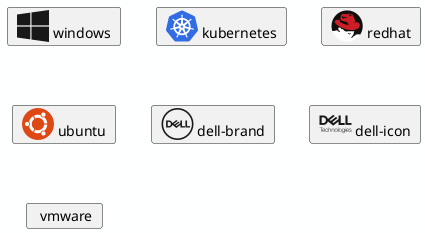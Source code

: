 @startuml
skinparam backgroundcolor #FEFFFF
sprite windows <svg width="32" height="32" viewBox="0 0 32 32">
   <path d="M13.32 15.42v-12.8l-13.32 1.88v10.92zM14.5 15.42h17.5v-15.42l-17.5 2.46zM13.32 16.58h-13.32v10.92l13.32 1.88zM14.5 16.58v12.96l17.5 2.46v-15.42z"></path>
   </svg>
sprite kubernetes <svg width="32" height="32" viewBox="0 0 32 32">
    <path d="M15.9.476a2.14 2.14 0 0 0-.823.218L3.932 6.01c-.582.277-1.005.804-1.15 1.432L.054 19.373c-.13.56-.025 1.147.3 1.627q.057.087.12.168l7.7 9.574c.407.5 1.018.787 1.662.784h12.35c.646.001 1.258-.3 1.664-.793l7.696-9.576c.404-.5.555-1.16.4-1.786L29.2 7.43c-.145-.628-.57-1.155-1.15-1.432L16.923.695A2.14 2.14 0 0 0 15.89.476z" fill="#326ce5"></path>
    <path d="M16.002 4.542c-.384.027-.675.356-.655.74v.188c.018.213.05.424.092.633a6.22 6.22 0 0 1 .066 1.21c-.038.133-.114.253-.218.345l-.015.282c-.405.034-.807.096-1.203.186-1.666.376-3.183 1.24-4.354 2.485l-.24-.17c-.132.04-.274.025-.395-.04a6.22 6.22 0 0 1-.897-.81 5.55 5.55 0 0 0-.437-.465l-.148-.118c-.132-.106-.294-.167-.463-.175a.64.64 0 0 0-.531.236c-.226.317-.152.756.164.983l.138.11a5.55 5.55 0 0 0 .552.323c.354.197.688.428.998.7a.74.74 0 0 1 .133.384l.218.2c-1.177 1.766-1.66 3.905-1.358 6.006l-.28.08c-.073.116-.17.215-.286.288a6.22 6.22 0 0 1-1.194.197 5.57 5.57 0 0 0-.64.05l-.177.04h-.02a.67.67 0 0 0-.387 1.132.67.67 0 0 0 .684.165h.013l.18-.02c.203-.06.403-.134.598-.218.375-.15.764-.265 1.162-.34.138.008.27.055.382.135l.3-.05c.65 2.017 2.016 3.726 3.84 4.803l-.122.255c.056.117.077.247.06.376-.165.382-.367.748-.603 1.092a5.58 5.58 0 0 0-.358.533l-.085.18a.67.67 0 0 0 .65 1.001.67.67 0 0 0 .553-.432l.083-.17c.076-.2.14-.404.192-.61.177-.437.273-.906.515-1.196a.54.54 0 0 1 .286-.14l.15-.273a8.62 8.62 0 0 0 6.146.015l.133.255c.136.02.258.095.34.205.188.358.34.733.456 1.12a5.57 5.57 0 0 0 .194.611l.083.17a.67.67 0 0 0 1.187.131.67.67 0 0 0 .016-.701l-.087-.18a5.55 5.55 0 0 0-.358-.531c-.23-.332-.428-.686-.6-1.057a.52.52 0 0 1 .068-.4 2.29 2.29 0 0 1-.111-.269c1.82-1.085 3.18-2.8 3.823-4.82l.284.05c.102-.093.236-.142.373-.138.397.076.786.2 1.162.34.195.09.395.166.598.23.048.013.118.024.172.037h.013a.67.67 0 0 0 .841-.851.67.67 0 0 0-.544-.446l-.194-.046a5.57 5.57 0 0 0-.64-.05c-.404-.026-.804-.092-1.194-.197-.12-.067-.22-.167-.288-.288l-.27-.08a8.65 8.65 0 0 0-1.386-5.993l.236-.218c-.01-.137.035-.273.124-.378.307-.264.64-.497.99-.696a5.57 5.57 0 0 0 .552-.323l.146-.118a.67.67 0 0 0-.133-1.202.67.67 0 0 0-.696.161l-.148.118a5.57 5.57 0 0 0-.437.465c-.264.302-.556.577-.873.823a.74.74 0 0 1-.404.044l-.253.18c-1.46-1.53-3.427-2.48-5.535-2.67 0-.1-.013-.25-.015-.297-.113-.078-.192-.197-.218-.332a6.23 6.23 0 0 1 .076-1.207c.043-.21.073-.42.092-.633v-.2c.02-.384-.27-.713-.655-.74zm-.834 5.166l-.2 3.493h-.015c-.01.216-.137.4-.332.504s-.426.073-.6-.054l-2.865-2.03a6.86 6.86 0 0 1 3.303-1.799c.234-.05.47-.088.707-.114zm1.668 0c1.505.187 2.906.863 3.99 1.924l-2.838 2.017c-.175.14-.415.168-.618.072s-.333-.3-.336-.524zm-6.72 3.227l2.62 2.338v.015c.163.142.234.363.186.574s-.21.378-.417.435v.01l-3.362.967a6.86 6.86 0 0 1 .974-4.34zm11.753 0c.796 1.295 1.148 2.814 1.002 4.327l-3.367-.97v-.013c-.21-.057-.37-.224-.417-.435s.023-.43.186-.574l2.6-2.327zm-6.404 2.52h1.072l.655.832-.238 1.04-.963.463-.965-.463-.227-1.04zm3.434 2.838c.045-.005.1-.005.135 0l3.467.585c-.5 1.44-1.487 2.67-2.775 3.493l-1.34-3.244a.59.59 0 0 1 .509-.819zm-5.823.015c.196.003.377.104.484.268s.124.37.047.55v.013l-1.332 3.218C11 21.54 10.032 20.325 9.517 18.9l3.437-.583c.038-.004.077-.004.116 0zm2.904 1.4a.59.59 0 0 1 .537.308h.013l1.694 3.057-.677.2c-1.246.285-2.547.218-3.758-.194l1.7-3.057c.103-.18.293-.29.5-.295z" fill="#fff" stroke="#fff" stroke-width=".055"></path>
   </svg>
sprite redhat <svg width="16" height="16" viewBox="0 0 64 64">
    <path d="M57.434 48.97c-1.203-.276-2.48-.45-3.77-.45-2.2 0-4.218.382-5.7 1a.5.5 0 0 0-.28.445.51.51 0 0 0 .045.204c.175.507-.113 1.057-1.547 1.373-2.127.467-3.47 2.662-4.237 3.4-.903.857-3.45 1.382-3.067.872.3-.398 1.446-1.644 2.144-3 .624-1.203 1.18-1.545 1.945-2.694.224-.335 1.095-1.518 1.348-2.455.284-.912.188-2.06.297-2.53.157-.68.8-2.158.847-3 .028-.473-1.97.673-2.917.673s-1.87-.57-2.717-.6c-1.048-.048-1.72.8-2.67.66-.54-.087-.997-.564-1.943-.6-1.347-.05-2.993.75-6.084.65-3.04-.1-5.85-3.843-6.232-4.438-.45-.698-.998-.698-1.596-.15s-1.336.117-1.546-.25c-.4-.697-1.465-2.736-3.117-3.164-2.284-.6-3.44 1.264-3.3 2.742.152 1.5 1.12 1.92 1.57 2.717s.678 1.3 1.523 1.663c.598.25.82.62.643 1.112-.157.427-.78.525-1.2.545-.87.042-1.48-.194-1.925-.48-.518-.33-.938-.788-1.4-1.566-.523-.858-1.345-1.232-2.304-1.232-.457 0-.884.12-1.264.316-1.502.783-3.3 1.244-5.216 1.244l-2.17.002C5.8 54.328 17.467 63.222 31.22 63.222c10.987 0 20.648-5.674 26.213-14.253m5-3.347a1.58 1.58 0 0 0-1.581 1.578 1.58 1.58 0 0 0 1.581 1.578A1.58 1.58 0 0 0 64 47.2a1.58 1.58 0 0 0-1.577-1.578zm0 .28a1.3 1.3 0 0 1 1.295 1.3c0 .718-.58 1.295-1.295 1.295a1.3 1.3 0 0 1-1.302-1.295 1.3 1.3 0 0 1 1.302-1.3zm-.534.492v1.6h.243v-.697h.282l.425.697h.273l-.46-.7c.24-.03.42-.154.42-.44 0-.32-.188-.46-.568-.46zm.243.206h.333c.17 0 .35.037.35.236 0 .246-.183.264-.4.264h-.292z" fill="#fff"></path>
    <path d="M31.224.778C13.98.778 0 14.757 0 32.003a31.14 31.14 0 0 0 1.63 9.98H3.8c1.925 0 3.714-.464 5.216-1.245a2.75 2.75 0 0 1 1.265-.315c.96 0 1.78.373 2.304 1.23.45.778.87 1.236 1.4 1.564.445.285 1.055.522 1.926.48.4-.02 1.032-.12 1.2-.546.178-.5-.045-.862-.643-1.1-.845-.353-1.074-.87-1.523-1.666s-1.418-1.218-1.57-2.716c-.15-1.477 1.006-3.333 3.3-2.74 1.652.427 2.718 2.468 3.117 3.165.2.367.947.797 1.545.25s1.146-.55 1.596.15c.383.595 3.192 4.34 6.233 4.438 3.092.1 4.736-.7 6.083-.65.946.036 1.402.5 1.943.598.948.15 1.62-.708 2.67-.658.846.042 1.77.607 2.716.607s2.945-1.143 2.917-.672c-.05.834-.7 2.3-.848 3-.1.472-.013 1.62-.297 2.532-.254.935-1.124 2.12-1.348 2.455-.765 1.148-1.32 1.5-1.945 2.692-.698 1.346-1.844 2.592-2.144 3-.383.5 2.164-.017 3.068-.873.767-.73 2.1-2.924 4.237-3.4 1.435-.315 1.722-.865 1.547-1.374a.51.51 0 0 1-.044-.203c0-.194.116-.364.28-.446 1.482-.617 3.5-1 5.7-1 1.292 0 2.568.172 3.772.45a31.08 31.08 0 0 0 5.01-16.972C62.448 14.757 48.47.778 31.224.778zM38.1 46.1c.16.155.437.684.098 1.352-.2.355-.393.603-.76.895-.44.353-1.298.758-2.475.012-.632-.402-.672-.537-1.545-.424-.624.082-.873-.548-.65-1.073s1.147-.945 2.294-.273c.516.303 1.32.944 2.025.376.3-.234.466-.4.87-.86.02-.02.044-.03.073-.03s.05.01.067.024" fill="#100f0d"></path>
    <path d="M35.916 7.216a10.24 10.24 0 0 0-2.14.312c-1.036.266-3.064 1.32-6.824.474-6.51-1.466-7.473 1.794-7.845 3.212l-1.27 5.456c-.3 1.644-.69 4.5 9.414 6.426 4.708.896 4.947 2.112 5.155 2.987.374 1.568.972 2.466 1.645 2.915s-.001.82-.747.897c-2.005.208-9.415-1.918-13.798-4.408-3.587-2.193-3.646-4.166-2.825-5.84-5.418-.586-9.485.508-10.222 3.073-1.265 4.402 9.677 11.92 22.137 15.693 13.077 3.96 26.527 1.195 28.022-7.024.678-3.734-2.466-6.496-7.77-7.692-.31 1.037-.75 2.362-2.7 3.365-.284.146-.392-.092-.262-.317.738-1.255.87-1.57 1.083-2.064.3-.724.457-1.755-.14-3.9-1.175-4.226-3.624-9.874-5.405-11.707-1.29-1.326-3.362-1.937-5.506-1.856zm.588 1.448l.178.001c2 .045 3.604.84 3.58 1.776s-1.665 1.66-3.667 1.614a7.1 7.1 0 0 1-1.78-.26c-.062-.016-.106-.068-.106-.13s.044-.115.108-.13c1.248-.29 2.092-.76 2.032-1.208-.078-.592-1.712-.912-3.65-.72a13.04 13.04 0 0 0-.62.081c-.07.001-.117-.042-.117-.093 0-.04.023-.072.057-.087.7-.37 1.742-.662 2.936-.784.36-.037.71-.057 1.046-.06zm-14.84 3.76c.32-.013.615.157.756.332.34.425 1.07 1.12 2.017 1.096s2.04-.224 3.56-.224c1.544 0 2.582.577 2.64 1.072.05.423-.126.82-1.844.945-3.607.26-3.98.65-4.657 1.37-.953 1.014-2.207-1.316-2.207-1.316-.753-.16-1.666-1.373-1.173-2.507.243-.56.587-.756.907-.768z" fill="#cd1e25"></path>
   </svg>
sprite ubuntu <svg width="32" height="32" viewBox="0 0 32 32">
     <path d="M32 16c0 8.836-7.164 16-16 16S0 24.836 0 16 7.164 0 16 0s16 7.164 16 16z" fill="#dd4814"></path>
    <path d="M5.12 13.864c-1.18 0-2.137.956-2.137 2.137s.956 2.136 2.137 2.136S7.257 17.18 7.257 16 6.3 13.864 5.12 13.864zm15.252 9.71c-1.022.6-1.372 1.896-.782 2.917s1.895 1.372 2.917.782 1.372-1.895.782-2.917-1.896-1.37-2.917-.782zM9.76 16a6.23 6.23 0 0 1 2.653-5.105L10.852 8.28a9.3 9.3 0 0 0-3.838 5.394C7.69 14.224 8.12 15.06 8.12 16s-.432 1.776-1.106 2.326c.577 2.237 1.968 4.146 3.838 5.395l1.562-2.616A6.23 6.23 0 0 1 9.761 16zM16 9.76a6.24 6.24 0 0 1 6.215 5.687l3.044-.045a9.25 9.25 0 0 0-2.757-6.019c-.812.307-1.75.26-2.56-.208a2.99 2.99 0 0 1-1.461-2.118C17.7 6.84 16.86 6.72 16 6.72c-1.477 0-2.873.347-4.113.96l1.484 2.66c.8-.372 1.69-.58 2.628-.58zm0 12.48c-.94 0-1.83-.21-2.628-.58l-1.484 2.66c1.24.614 2.636.96 4.113.96a9.28 9.28 0 0 0 2.479-.338c.14-.858.65-1.648 1.46-2.118s1.75-.514 2.56-.207a9.25 9.25 0 0 0 2.757-6.019l-3.045-.045A6.24 6.24 0 0 1 16 22.24zm4.372-13.813c1.022.6 2.328.24 2.917-.78s.24-2.328-.78-2.918-2.328-.24-2.918.783-.24 2.327.782 2.917z" fill="#fff"></path>
  </svg>
sprite dell-icon <svg width="32" height="32" viewBox="0 0 32 32">
    <path d="M32,15.05v1.88H25.91V7.48h2.14v7.57ZM3.83,16.93a4.72,4.72,0,0,0,4.56-3.5v0l5.33,4.18,5.34-4.17v3.53h6.11V15.05H21.23V7.48H19.08V11L14,15l-1.14-.9,5.11-4L16.41,8.93l-5.12,4L10.14,12l5.12-4L13.74,6.85,8.41,11A4.74,4.74,0,0,0,3.84,7.49H0v9.44ZM2.16,15.05V9.36H3.85a2.72,2.72,0,0,1,2.57,2.85,2.71,2.71,0,0,1-2.57,2.84ZM32,23c0-.56-.31-.81-.94-.94s-1-.19-1-.63.25-.5.69-.5.75.25.75.57l.06.06h.25l.07-.06c0-.63-.5-.88-1.13-.88s-1.07.38-1.07.81.38.76,1,.88.94.19.94.69c0,.32-.19.57-.82.57S30,23.27,30,22.9l-.06-.06h-.26l-.06.06c0,.56.43,1,1.19,1S32,23.52,32,23Zm-2.71-.63.06-.06v-.19a1.39,1.39,0,1,0-2.76,0v.12A1.44,1.44,0,0,0,28,23.9h.12A1.15,1.15,0,0,0,29.29,23h0l-.06-.06H29l-.06.06a.83.83,0,0,1-.81.63h-.07A1.09,1.09,0,0,1,27,22.49v0h0l.07-.06Zm-.37-.31H27L27,22a1,1,0,0,1,2,0h0Zm-2.77,1.69v-3l-.06-.06h-.25l-.06.06v3l.06.06h.25Zm0-3.64v-.37l-.06-.06h-.25l-.06.06v.38l.06.06h.25Zm-2.37,3.46c-.63,0-1-.44-1-1.34s.38-1.33,1-1.33,1,.44,1,1.33S24.4,23.59,23.78,23.59Zm1-.19c0,.82-.19,1.44-.94,1.44-.57,0-.75-.25-.82-.56L23,24.22h-.25l-.06.06c.06.5.44.88,1.19.88s1.33-.51,1.33-1.76V20.76l-.06-.06h-.19l-.06.06-.06.38h-.07a1,1,0,0,0-.89-.5h-.11c-.88,0-1.33.69-1.33,1.63s.44,1.63,1.33,1.63h.11a1,1,0,0,0,.89-.5h.05ZM20.7,21c.63,0,1.07.5,1.07,1.34s-.44,1.33-1.07,1.33-1.06-.5-1.06-1.33S20.08,21,20.7,21Zm0,2.95a1.44,1.44,0,0,0,1.45-1.63,1.46,1.46,0,1,0-2.89,0A1.44,1.44,0,0,0,20.7,23.9Zm-1.88-.12V19.51l-.06-.06h-.25l-.06.06v4.27l.06.06h.25ZM16.56,21c.63,0,1.07.5,1.07,1.34s-.44,1.33-1.07,1.33-1.06-.5-1.06-1.33S15.94,21,16.56,21Zm0,2.95A1.44,1.44,0,0,0,18,22.27a1.46,1.46,0,1,0-2.89,0A1.44,1.44,0,0,0,16.56,23.9Zm-1.82-.12V21.89a1.09,1.09,0,0,0-1.13-1.25h0a1.12,1.12,0,0,0-.94.5h-.07l-.06-.38-.06-.06h-.2l-.06.06v3l.06.07h.25l.07-.07V22.08c0-.69.31-1.13,1-1.13.5,0,.81.32.81.94v1.89l.07.06h.24Zm-3.2,0V21.89a1.09,1.09,0,0,0-1.13-1.25h-.05a1.13,1.13,0,0,0-.94.5H9.33V19.51l-.06-.06H9L9,19.51v4.27l.06.06h.25l.07-.06V22.09c0-.7.31-1.13,1-1.13.5,0,.81.31.81.94v1.88l.07.06h.25ZM6.15,22.27c0-.88.44-1.33,1.06-1.33H7.3a.86.86,0,0,1,.85.76h0l.07.06h.25l.06-.06a1.21,1.21,0,0,0-1.32-1.07c-.81,0-1.44.5-1.44,1.63s.63,1.64,1.44,1.64a1.21,1.21,0,0,0,1.32-1.07l-.06-.06H8.22l-.07.06a.85.85,0,0,1-.85.75H7.21c-.62,0-1.06-.44-1.06-1.33Zm-.69.09.06-.06v-.19a1.35,1.35,0,0,0-1.38-1.5,1.38,1.38,0,0,0-1.38,1.53v.13A1.43,1.43,0,0,0,4.2,23.9h.12A1.18,1.18,0,0,0,5.46,23h0l-.07-.06H5.14L5.08,23a.83.83,0,0,1-.81.63H4.2A1.1,1.1,0,0,1,3.13,22.5v0h0l.07-.06Zm-.38-.31H3.2L3.13,22a1,1,0,0,1,2,0h0ZM3.39,19.66v-.18l-.06,0H.06L0,19.51v.19l.06.06H1.44l.07.06v4l.06.06h.25l.06-.06v-4L2,19.76H3.33Z"></path>
   </svg>
sprite dell-brand <svg width="32" height="32" viewBox="0 0 32 32">
    <path d="M16 0c-8.837 0-16 7.163-16 16s7.163 16 16 16c8.837 0 16-7.163 16-16v0c0-8.837-7.163-16-16-16v0zM16 30.4c-7.953 0-14.4-6.447-14.4-14.4s6.447-14.4 14.4-14.4c7.953 0 14.4 6.447 14.4 14.4v0c0 7.953-6.447 14.4-14.4 14.4v0zM28.48 18.12v1.4h-4.55v-7h1.6v5.64zM7.48 19.52c1.628-0.002 2.998-1.105 3.404-2.605l0.006-0.025 4 3.11 4-3.11v2.63h4.54v-1.4h-2.98v-5.64h-1.6v2.63l-3.85 2.99-0.86-0.67 1.86-1.43 2-1.56-1.14-0.88-3.82 3-0.85-0.67 3.82-3-1.15-0.89-4 3.11c-0.412-1.525-1.782-2.628-3.41-2.63h-2.84v7zM6.22 18.12v-4.24h1.25c1.071 0.042 1.924 0.921 1.924 1.999 0 0.043-0.001 0.085-0.004 0.127l0-0.006c0.002 0.036 0.004 0.079 0.004 0.121 0 1.078-0.852 1.956-1.92 1.998l-0.004 0z"></path>
   </svg>


card "<$windows> windows"
card "<$kubernetes> kubernetes"
card "<$redhat*.5> redhat"
card "<$ubuntu> ubuntu"
card "<$dell-brand> dell-brand"
card "<$dell-icon> dell-icon"
card "<$vmware> vmware"
@enduml
